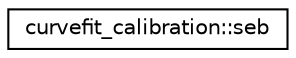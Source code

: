 digraph "Graphical Class Hierarchy"
{
  edge [fontname="Helvetica",fontsize="10",labelfontname="Helvetica",labelfontsize="10"];
  node [fontname="Helvetica",fontsize="10",shape=record];
  rankdir="LR";
  Node0 [label="curvefit_calibration::seb",height=0.2,width=0.4,color="black", fillcolor="white", style="filled",URL="$interfacecurvefit__calibration_1_1seb.html",tooltip="Computes the static error band of a data set. "];
}
